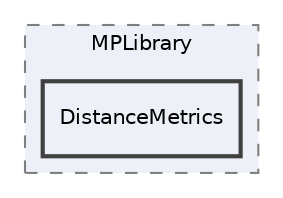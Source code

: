 digraph "DistanceMetrics"
{
 // LATEX_PDF_SIZE
  edge [fontname="Helvetica",fontsize="10",labelfontname="Helvetica",labelfontsize="10"];
  node [fontname="Helvetica",fontsize="10",shape=record];
  compound=true
  subgraph clusterdir_00ea08126208d03a9c4d60f989aa665e {
    graph [ bgcolor="#edf0f7", pencolor="grey50", style="filled,dashed,", label="MPLibrary", fontname="Helvetica", fontsize="10", URL="dir_00ea08126208d03a9c4d60f989aa665e.html"]
  dir_4ba3dce1f787e721ddeac387ba393635 [shape=box, label="DistanceMetrics", style="filled,bold,", fillcolor="#edf0f7", color="grey25", URL="dir_4ba3dce1f787e721ddeac387ba393635.html"];
  }
}
